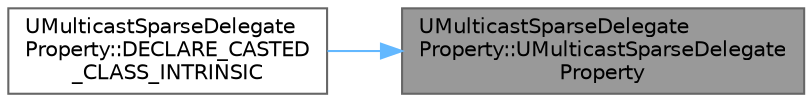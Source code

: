 digraph "UMulticastSparseDelegateProperty::UMulticastSparseDelegateProperty"
{
 // INTERACTIVE_SVG=YES
 // LATEX_PDF_SIZE
  bgcolor="transparent";
  edge [fontname=Helvetica,fontsize=10,labelfontname=Helvetica,labelfontsize=10];
  node [fontname=Helvetica,fontsize=10,shape=box,height=0.2,width=0.4];
  rankdir="RL";
  Node1 [id="Node000001",label="UMulticastSparseDelegate\lProperty::UMulticastSparseDelegate\lProperty",height=0.2,width=0.4,color="gray40", fillcolor="grey60", style="filled", fontcolor="black",tooltip=" "];
  Node1 -> Node2 [id="edge1_Node000001_Node000002",dir="back",color="steelblue1",style="solid",tooltip=" "];
  Node2 [id="Node000002",label="UMulticastSparseDelegate\lProperty::DECLARE_CASTED\l_CLASS_INTRINSIC",height=0.2,width=0.4,color="grey40", fillcolor="white", style="filled",URL="$d8/d68/classUMulticastSparseDelegateProperty.html#a1162ba306f60d4b6beae0d45bfd784e5",tooltip=" "];
}
